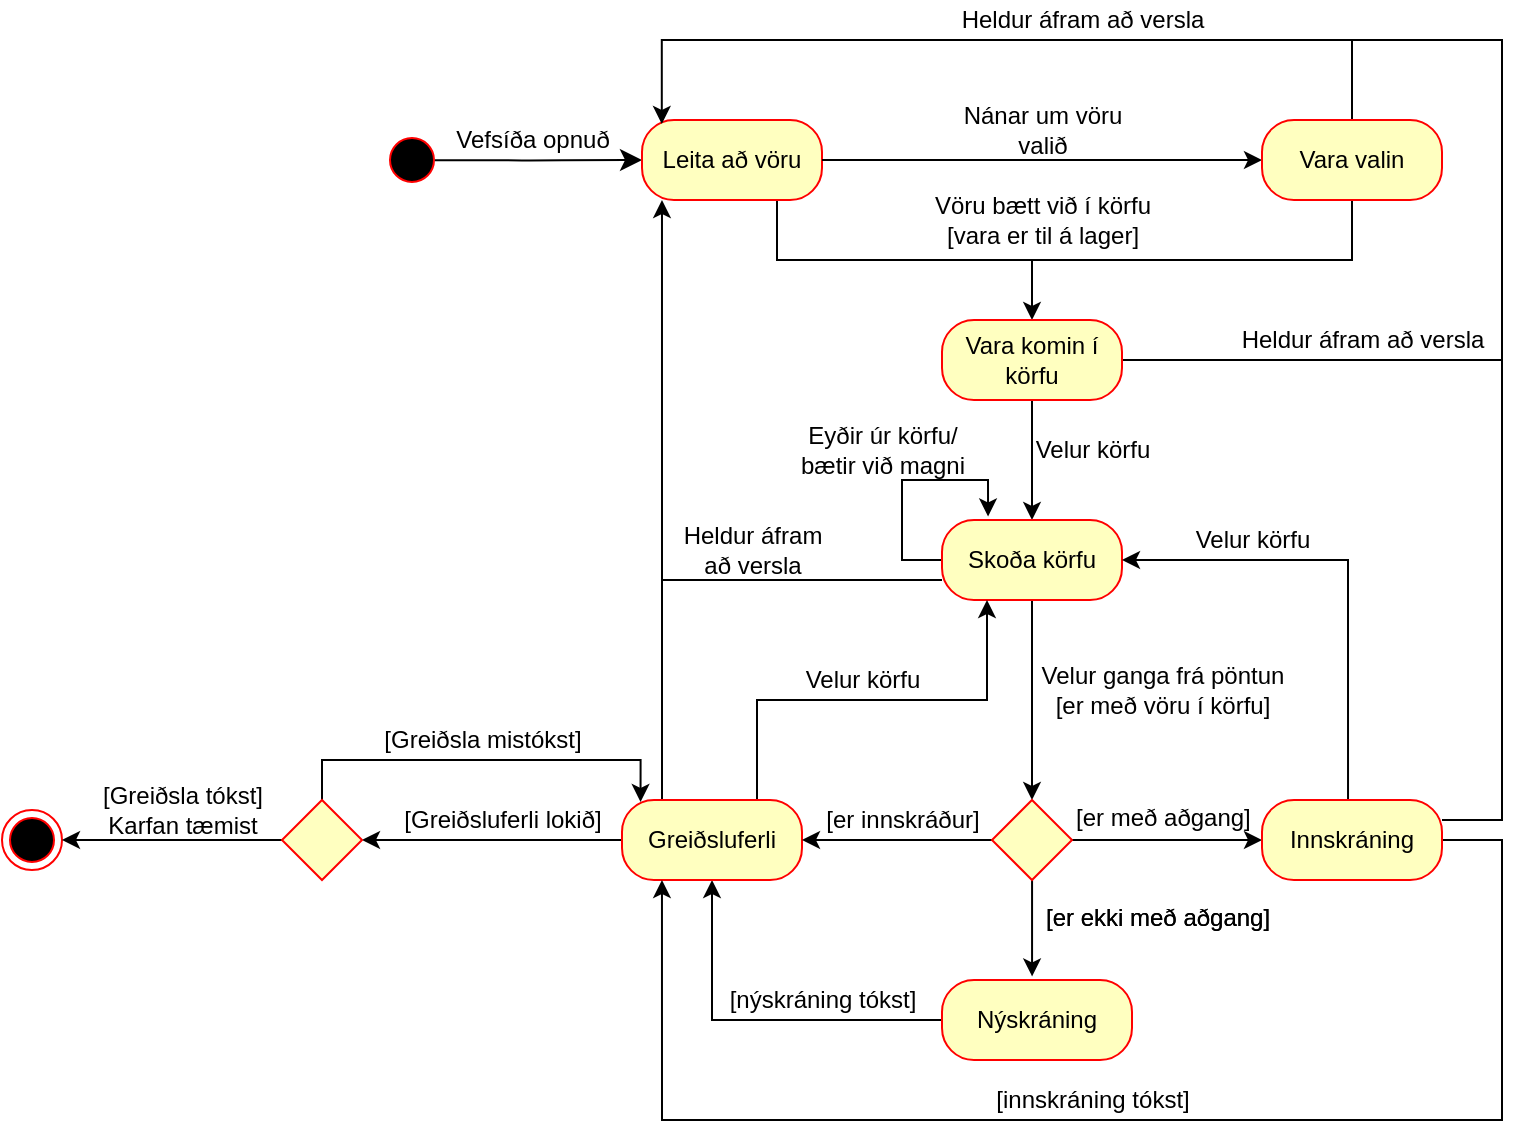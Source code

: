 <mxfile version="13.0.3"><diagram id="_IEZxLHKorb28djYc7Bz" name="Page-1"><mxGraphModel dx="1422" dy="762" grid="1" gridSize="10" guides="1" tooltips="1" connect="1" arrows="1" fold="1" page="1" pageScale="1" pageWidth="850" pageHeight="1100" math="0" shadow="0"><root><mxCell id="0"/><mxCell id="1" parent="0"/><mxCell id="EeOd57jFj85ECxLej9f_-25" style="edgeStyle=orthogonalEdgeStyle;rounded=0;orthogonalLoop=1;jettySize=auto;html=1;exitX=0;exitY=0.5;exitDx=0;exitDy=0;entryX=0.5;entryY=1;entryDx=0;entryDy=0;endArrow=classic;endFill=1;" parent="1" source="kDUYTnT3CXh8Kk5Bc74E-3" target="kDUYTnT3CXh8Kk5Bc74E-32" edge="1"><mxGeometry relative="1" as="geometry"/></mxCell><mxCell id="kDUYTnT3CXh8Kk5Bc74E-3" value="Nýskráning" style="rounded=1;whiteSpace=wrap;html=1;arcSize=40;fontColor=#000000;fillColor=#ffffc0;strokeColor=#ff0000;" parent="1" vertex="1"><mxGeometry x="540" y="630" width="95" height="40" as="geometry"/></mxCell><mxCell id="kDUYTnT3CXh8Kk5Bc74E-11" value="" style="ellipse;html=1;shape=startState;fillColor=#000000;strokeColor=#ff0000;" parent="1" vertex="1"><mxGeometry x="260" y="205" width="30" height="30" as="geometry"/></mxCell><mxCell id="kDUYTnT3CXh8Kk5Bc74E-12" value="" style="edgeStyle=orthogonalEdgeStyle;html=1;verticalAlign=bottom;endArrow=classic;endSize=8;strokeColor=#000000;entryX=0;entryY=0.5;entryDx=0;entryDy=0;exitX=0.882;exitY=0.505;exitDx=0;exitDy=0;exitPerimeter=0;endFill=1;" parent="1" source="kDUYTnT3CXh8Kk5Bc74E-11" target="kDUYTnT3CXh8Kk5Bc74E-14" edge="1"><mxGeometry relative="1" as="geometry"><mxPoint x="355" y="190" as="targetPoint"/><Array as="points"/></mxGeometry></mxCell><mxCell id="kDUYTnT3CXh8Kk5Bc74E-18" style="edgeStyle=orthogonalEdgeStyle;rounded=0;orthogonalLoop=1;jettySize=auto;html=1;entryX=0.5;entryY=0;entryDx=0;entryDy=0;endArrow=classic;endFill=1;strokeColor=#000000;exitX=0.75;exitY=1;exitDx=0;exitDy=0;" parent="1" source="kDUYTnT3CXh8Kk5Bc74E-14" target="kDUYTnT3CXh8Kk5Bc74E-19" edge="1"><mxGeometry relative="1" as="geometry"><mxPoint x="585" y="240" as="sourcePoint"/><mxPoint x="540" y="220" as="targetPoint"/></mxGeometry></mxCell><mxCell id="kDUYTnT3CXh8Kk5Bc74E-14" value="Leita að vöru" style="rounded=1;whiteSpace=wrap;html=1;arcSize=40;fontColor=#000000;fillColor=#ffffc0;strokeColor=#ff0000;" parent="1" vertex="1"><mxGeometry x="390" y="200" width="90" height="40" as="geometry"/></mxCell><mxCell id="kDUYTnT3CXh8Kk5Bc74E-24" style="edgeStyle=orthogonalEdgeStyle;rounded=0;orthogonalLoop=1;jettySize=auto;html=1;endArrow=classic;endFill=1;strokeColor=#000000;" parent="1" source="kDUYTnT3CXh8Kk5Bc74E-19" target="kDUYTnT3CXh8Kk5Bc74E-23" edge="1"><mxGeometry relative="1" as="geometry"/></mxCell><mxCell id="EeOd57jFj85ECxLej9f_-27" style="edgeStyle=orthogonalEdgeStyle;rounded=0;orthogonalLoop=1;jettySize=auto;html=1;exitX=1;exitY=0.5;exitDx=0;exitDy=0;endArrow=none;endFill=0;" parent="1" source="kDUYTnT3CXh8Kk5Bc74E-19" edge="1"><mxGeometry relative="1" as="geometry"><mxPoint x="820" y="320" as="targetPoint"/></mxGeometry></mxCell><mxCell id="kDUYTnT3CXh8Kk5Bc74E-19" value="Vara komin í körfu" style="rounded=1;whiteSpace=wrap;html=1;arcSize=40;fontColor=#000000;fillColor=#ffffc0;strokeColor=#ff0000;" parent="1" vertex="1"><mxGeometry x="540" y="300" width="90" height="40" as="geometry"/></mxCell><mxCell id="kDUYTnT3CXh8Kk5Bc74E-41" style="edgeStyle=orthogonalEdgeStyle;rounded=0;orthogonalLoop=1;jettySize=auto;html=1;entryX=0.5;entryY=0;entryDx=0;entryDy=0;endArrow=classic;endFill=1;strokeColor=#000000;" parent="1" source="kDUYTnT3CXh8Kk5Bc74E-23" target="kDUYTnT3CXh8Kk5Bc74E-40" edge="1"><mxGeometry relative="1" as="geometry"/></mxCell><mxCell id="kDUYTnT3CXh8Kk5Bc74E-60" style="edgeStyle=orthogonalEdgeStyle;rounded=0;orthogonalLoop=1;jettySize=auto;html=1;endArrow=classic;endFill=1;strokeColor=#000000;entryX=0.256;entryY=-0.044;entryDx=0;entryDy=0;entryPerimeter=0;" parent="1" source="kDUYTnT3CXh8Kk5Bc74E-23" target="kDUYTnT3CXh8Kk5Bc74E-23" edge="1"><mxGeometry relative="1" as="geometry"><mxPoint x="510" y="380.0" as="targetPoint"/><Array as="points"><mxPoint x="520" y="420"/><mxPoint x="520" y="380"/><mxPoint x="563" y="380"/></Array></mxGeometry></mxCell><mxCell id="EeOd57jFj85ECxLej9f_-19" style="edgeStyle=orthogonalEdgeStyle;rounded=0;orthogonalLoop=1;jettySize=auto;html=1;exitX=0;exitY=0.75;exitDx=0;exitDy=0;endArrow=none;endFill=0;" parent="1" source="kDUYTnT3CXh8Kk5Bc74E-23" edge="1"><mxGeometry relative="1" as="geometry"><mxPoint x="400" y="430" as="targetPoint"/><Array as="points"><mxPoint x="400" y="430"/></Array></mxGeometry></mxCell><mxCell id="kDUYTnT3CXh8Kk5Bc74E-23" value="Skoða körfu" style="rounded=1;whiteSpace=wrap;html=1;arcSize=40;fontColor=#000000;fillColor=#ffffc0;strokeColor=#ff0000;" parent="1" vertex="1"><mxGeometry x="540" y="400" width="90" height="40" as="geometry"/></mxCell><mxCell id="kDUYTnT3CXh8Kk5Bc74E-29" value="&lt;div&gt;Heldur áfram&lt;/div&gt;&lt;div&gt; að versla&lt;/div&gt;" style="text;html=1;align=center;verticalAlign=middle;resizable=0;points=[];autosize=1;" parent="1" vertex="1"><mxGeometry x="400" y="400" width="90" height="30" as="geometry"/></mxCell><mxCell id="kDUYTnT3CXh8Kk5Bc74E-31" value="&lt;div&gt;Eyðir úr körfu/&lt;/div&gt;&lt;div&gt;bætir við magni&lt;/div&gt;" style="text;html=1;align=center;verticalAlign=middle;resizable=0;points=[];autosize=1;" parent="1" vertex="1"><mxGeometry x="460" y="350" width="100" height="30" as="geometry"/></mxCell><mxCell id="kDUYTnT3CXh8Kk5Bc74E-58" style="edgeStyle=orthogonalEdgeStyle;rounded=0;orthogonalLoop=1;jettySize=auto;html=1;entryX=0.111;entryY=1;entryDx=0;entryDy=0;entryPerimeter=0;endArrow=classic;endFill=1;strokeColor=#000000;" parent="1" source="kDUYTnT3CXh8Kk5Bc74E-32" target="kDUYTnT3CXh8Kk5Bc74E-14" edge="1"><mxGeometry relative="1" as="geometry"><Array as="points"><mxPoint x="400" y="420"/><mxPoint x="400" y="420"/></Array></mxGeometry></mxCell><mxCell id="BLrVhxe_ivIgPQq9Kj60-2" style="edgeStyle=orthogonalEdgeStyle;rounded=0;orthogonalLoop=1;jettySize=auto;html=1;exitX=0.75;exitY=0;exitDx=0;exitDy=0;entryX=0.25;entryY=1;entryDx=0;entryDy=0;" edge="1" parent="1" source="kDUYTnT3CXh8Kk5Bc74E-32" target="kDUYTnT3CXh8Kk5Bc74E-23"><mxGeometry relative="1" as="geometry"/></mxCell><mxCell id="BLrVhxe_ivIgPQq9Kj60-11" style="edgeStyle=orthogonalEdgeStyle;rounded=0;orthogonalLoop=1;jettySize=auto;html=1;exitX=0;exitY=0.5;exitDx=0;exitDy=0;entryX=1;entryY=0.5;entryDx=0;entryDy=0;" edge="1" parent="1" source="kDUYTnT3CXh8Kk5Bc74E-32" target="BLrVhxe_ivIgPQq9Kj60-10"><mxGeometry relative="1" as="geometry"/></mxCell><mxCell id="kDUYTnT3CXh8Kk5Bc74E-32" value="&lt;div&gt;Greiðsluferli&lt;/div&gt;" style="rounded=1;whiteSpace=wrap;html=1;arcSize=40;fontColor=#000000;fillColor=#ffffc0;strokeColor=#ff0000;" parent="1" vertex="1"><mxGeometry x="380" y="540" width="90" height="40" as="geometry"/></mxCell><mxCell id="kDUYTnT3CXh8Kk5Bc74E-39" value="&lt;div&gt;[er innskráður]&lt;/div&gt;" style="text;html=1;align=center;verticalAlign=middle;resizable=0;points=[];autosize=1;" parent="1" vertex="1"><mxGeometry x="475" y="540" width="90" height="20" as="geometry"/></mxCell><mxCell id="kDUYTnT3CXh8Kk5Bc74E-43" style="edgeStyle=orthogonalEdgeStyle;rounded=0;orthogonalLoop=1;jettySize=auto;html=1;exitX=0;exitY=0.5;exitDx=0;exitDy=0;entryX=1;entryY=0.5;entryDx=0;entryDy=0;endArrow=classic;endFill=1;strokeColor=#000000;" parent="1" source="kDUYTnT3CXh8Kk5Bc74E-40" target="kDUYTnT3CXh8Kk5Bc74E-32" edge="1"><mxGeometry relative="1" as="geometry"/></mxCell><mxCell id="kDUYTnT3CXh8Kk5Bc74E-46" style="edgeStyle=orthogonalEdgeStyle;rounded=0;orthogonalLoop=1;jettySize=auto;html=1;endArrow=classic;endFill=1;strokeColor=#000000;" parent="1" source="kDUYTnT3CXh8Kk5Bc74E-40" target="kDUYTnT3CXh8Kk5Bc74E-45" edge="1"><mxGeometry relative="1" as="geometry"/></mxCell><mxCell id="kDUYTnT3CXh8Kk5Bc74E-48" style="edgeStyle=orthogonalEdgeStyle;rounded=0;orthogonalLoop=1;jettySize=auto;html=1;entryX=0.474;entryY=-0.045;entryDx=0;entryDy=0;entryPerimeter=0;endArrow=classic;endFill=1;strokeColor=#000000;" parent="1" source="kDUYTnT3CXh8Kk5Bc74E-40" target="kDUYTnT3CXh8Kk5Bc74E-3" edge="1"><mxGeometry relative="1" as="geometry"/></mxCell><mxCell id="kDUYTnT3CXh8Kk5Bc74E-40" value="" style="rhombus;whiteSpace=wrap;html=1;fillColor=#ffffc0;strokeColor=#ff0000;" parent="1" vertex="1"><mxGeometry x="565" y="540" width="40" height="40" as="geometry"/></mxCell><mxCell id="kDUYTnT3CXh8Kk5Bc74E-42" value="&lt;div&gt;Velur ganga frá pöntun&lt;/div&gt;&lt;div&gt; [er með vöru í körfu]&lt;/div&gt;" style="text;html=1;align=center;verticalAlign=middle;resizable=0;points=[];autosize=1;" parent="1" vertex="1"><mxGeometry x="580" y="470" width="140" height="30" as="geometry"/></mxCell><mxCell id="kDUYTnT3CXh8Kk5Bc74E-44" value="&lt;!--StartFragment--&gt;[er með aðgang]&lt;!--EndFragment--&gt;" style="text;whiteSpace=wrap;html=1;" parent="1" vertex="1"><mxGeometry x="605" y="535" width="120" height="30" as="geometry"/></mxCell><mxCell id="kDUYTnT3CXh8Kk5Bc74E-51" style="edgeStyle=orthogonalEdgeStyle;rounded=0;orthogonalLoop=1;jettySize=auto;html=1;exitX=1;exitY=0.5;exitDx=0;exitDy=0;endArrow=classic;endFill=1;strokeColor=#000000;entryX=0.222;entryY=1;entryDx=0;entryDy=0;entryPerimeter=0;" parent="1" source="kDUYTnT3CXh8Kk5Bc74E-45" target="kDUYTnT3CXh8Kk5Bc74E-32" edge="1"><mxGeometry relative="1" as="geometry"><mxPoint x="420" y="600" as="targetPoint"/><Array as="points"><mxPoint x="820" y="560"/><mxPoint x="820" y="700"/><mxPoint x="400" y="700"/></Array></mxGeometry></mxCell><mxCell id="EeOd57jFj85ECxLej9f_-4" style="edgeStyle=orthogonalEdgeStyle;rounded=0;orthogonalLoop=1;jettySize=auto;html=1;exitX=0.478;exitY=0.033;exitDx=0;exitDy=0;exitPerimeter=0;" parent="1" source="kDUYTnT3CXh8Kk5Bc74E-45" edge="1"><mxGeometry relative="1" as="geometry"><mxPoint x="630" y="420" as="targetPoint"/><Array as="points"><mxPoint x="743" y="420"/></Array></mxGeometry></mxCell><mxCell id="EeOd57jFj85ECxLej9f_-6" style="edgeStyle=orthogonalEdgeStyle;rounded=0;orthogonalLoop=1;jettySize=auto;html=1;exitX=1;exitY=0.25;exitDx=0;exitDy=0;entryX=0.11;entryY=0.05;entryDx=0;entryDy=0;entryPerimeter=0;" parent="1" source="kDUYTnT3CXh8Kk5Bc74E-45" target="kDUYTnT3CXh8Kk5Bc74E-14" edge="1"><mxGeometry relative="1" as="geometry"><mxPoint x="710" y="240" as="targetPoint"/><Array as="points"><mxPoint x="820" y="550"/><mxPoint x="820" y="160"/><mxPoint x="400" y="160"/></Array></mxGeometry></mxCell><mxCell id="kDUYTnT3CXh8Kk5Bc74E-45" value="Innskráning" style="rounded=1;whiteSpace=wrap;html=1;arcSize=40;fontColor=#000000;fillColor=#ffffc0;strokeColor=#ff0000;" parent="1" vertex="1"><mxGeometry x="700" y="540" width="90" height="40" as="geometry"/></mxCell><mxCell id="kDUYTnT3CXh8Kk5Bc74E-49" value="&lt;!--StartFragment--&gt;[er ekki með aðgang]&lt;!--EndFragment--&gt;" style="text;whiteSpace=wrap;html=1;" parent="1" vertex="1"><mxGeometry x="590" y="585" width="140" height="30" as="geometry"/></mxCell><mxCell id="kDUYTnT3CXh8Kk5Bc74E-52" value="[innskráning tókst]" style="text;html=1;align=center;verticalAlign=middle;resizable=0;points=[];autosize=1;" parent="1" vertex="1"><mxGeometry x="555" y="680" width="120" height="20" as="geometry"/></mxCell><mxCell id="kDUYTnT3CXh8Kk5Bc74E-53" value="[nýskráning tókst]" style="text;html=1;align=center;verticalAlign=middle;resizable=0;points=[];autosize=1;" parent="1" vertex="1"><mxGeometry x="425" y="630" width="110" height="20" as="geometry"/></mxCell><mxCell id="EeOd57jFj85ECxLej9f_-2" value="&lt;!--StartFragment--&gt;[er ekki með aðgang]&lt;!--EndFragment--&gt;" style="text;whiteSpace=wrap;html=1;" parent="1" vertex="1"><mxGeometry x="590" y="585" width="140" height="30" as="geometry"/></mxCell><mxCell id="EeOd57jFj85ECxLej9f_-5" value="Velur körfu" style="text;html=1;align=center;verticalAlign=middle;resizable=0;points=[];autosize=1;" parent="1" vertex="1"><mxGeometry x="660" y="400" width="70" height="20" as="geometry"/></mxCell><mxCell id="EeOd57jFj85ECxLej9f_-7" value="Heldur áfram að versla" style="text;html=1;align=center;verticalAlign=middle;resizable=0;points=[];autosize=1;" parent="1" vertex="1"><mxGeometry x="540" y="140" width="140" height="20" as="geometry"/></mxCell><mxCell id="EeOd57jFj85ECxLej9f_-9" value="Vöru bætt við í körfu&lt;br&gt;[vara er til á lager]" style="text;html=1;align=center;verticalAlign=middle;resizable=0;points=[];autosize=1;" parent="1" vertex="1"><mxGeometry x="530" y="235" width="120" height="30" as="geometry"/></mxCell><mxCell id="kDUYTnT3CXh8Kk5Bc74E-62" style="edgeStyle=orthogonalEdgeStyle;rounded=0;orthogonalLoop=1;jettySize=auto;html=1;entryX=0;entryY=0.5;entryDx=0;entryDy=0;endArrow=classic;endFill=1;strokeColor=#000000;" parent="1" source="kDUYTnT3CXh8Kk5Bc74E-14" target="kDUYTnT3CXh8Kk5Bc74E-64" edge="1"><mxGeometry relative="1" as="geometry"><mxPoint x="565" y="220" as="targetPoint"/><mxPoint x="480" y="220" as="sourcePoint"/></mxGeometry></mxCell><mxCell id="kDUYTnT3CXh8Kk5Bc74E-63" value="Nánar um vöru&lt;br&gt;valið" style="text;html=1;align=center;verticalAlign=middle;resizable=0;points=[];autosize=1;" parent="1" vertex="1"><mxGeometry x="540" y="190" width="100" height="30" as="geometry"/></mxCell><mxCell id="EeOd57jFj85ECxLej9f_-14" style="edgeStyle=orthogonalEdgeStyle;rounded=0;orthogonalLoop=1;jettySize=auto;html=1;exitX=0.5;exitY=1;exitDx=0;exitDy=0;endArrow=none;endFill=0;" parent="1" source="kDUYTnT3CXh8Kk5Bc74E-64" edge="1"><mxGeometry relative="1" as="geometry"><mxPoint x="580" y="270" as="targetPoint"/><Array as="points"><mxPoint x="745" y="270"/></Array></mxGeometry></mxCell><mxCell id="EeOd57jFj85ECxLej9f_-16" style="edgeStyle=orthogonalEdgeStyle;rounded=0;orthogonalLoop=1;jettySize=auto;html=1;exitX=0.5;exitY=0;exitDx=0;exitDy=0;endArrow=none;endFill=0;" parent="1" source="kDUYTnT3CXh8Kk5Bc74E-64" edge="1"><mxGeometry relative="1" as="geometry"><mxPoint x="745" y="160" as="targetPoint"/></mxGeometry></mxCell><mxCell id="kDUYTnT3CXh8Kk5Bc74E-64" value="Vara valin" style="rounded=1;whiteSpace=wrap;html=1;arcSize=40;fontColor=#000000;fillColor=#ffffc0;strokeColor=#ff0000;" parent="1" vertex="1"><mxGeometry x="700" y="200" width="90" height="40" as="geometry"/></mxCell><mxCell id="EeOd57jFj85ECxLej9f_-17" value="Heldur áfram að versla" style="text;html=1;align=center;verticalAlign=middle;resizable=0;points=[];autosize=1;" parent="1" vertex="1"><mxGeometry x="680" y="300" width="140" height="20" as="geometry"/></mxCell><mxCell id="EeOd57jFj85ECxLej9f_-28" value="Vefsíða opnuð" style="text;html=1;align=center;verticalAlign=middle;resizable=0;points=[];autosize=1;" parent="1" vertex="1"><mxGeometry x="290" y="200" width="90" height="20" as="geometry"/></mxCell><mxCell id="BLrVhxe_ivIgPQq9Kj60-1" value="Velur körfu" style="text;html=1;align=center;verticalAlign=middle;resizable=0;points=[];autosize=1;" vertex="1" parent="1"><mxGeometry x="580" y="355" width="70" height="20" as="geometry"/></mxCell><mxCell id="BLrVhxe_ivIgPQq9Kj60-3" value="Velur körfu" style="text;html=1;align=center;verticalAlign=middle;resizable=0;points=[];autosize=1;" vertex="1" parent="1"><mxGeometry x="465" y="470" width="70" height="20" as="geometry"/></mxCell><mxCell id="BLrVhxe_ivIgPQq9Kj60-4" value="" style="ellipse;html=1;shape=endState;fillColor=#000000;strokeColor=#ff0000;" vertex="1" parent="1"><mxGeometry x="70" y="545" width="30" height="30" as="geometry"/></mxCell><mxCell id="BLrVhxe_ivIgPQq9Kj60-7" value="[Greiðsla tókst]&lt;br&gt;Karfan tæmist" style="text;html=1;align=center;verticalAlign=middle;resizable=0;points=[];autosize=1;" vertex="1" parent="1"><mxGeometry x="110" y="530" width="100" height="30" as="geometry"/></mxCell><mxCell id="BLrVhxe_ivIgPQq9Kj60-13" style="edgeStyle=orthogonalEdgeStyle;rounded=0;orthogonalLoop=1;jettySize=auto;html=1;exitX=0;exitY=0.5;exitDx=0;exitDy=0;entryX=1;entryY=0.5;entryDx=0;entryDy=0;" edge="1" parent="1" source="BLrVhxe_ivIgPQq9Kj60-10" target="BLrVhxe_ivIgPQq9Kj60-4"><mxGeometry relative="1" as="geometry"/></mxCell><mxCell id="BLrVhxe_ivIgPQq9Kj60-14" style="edgeStyle=orthogonalEdgeStyle;rounded=0;orthogonalLoop=1;jettySize=auto;html=1;exitX=0.5;exitY=0;exitDx=0;exitDy=0;entryX=0.103;entryY=0.025;entryDx=0;entryDy=0;entryPerimeter=0;" edge="1" parent="1" source="BLrVhxe_ivIgPQq9Kj60-10" target="kDUYTnT3CXh8Kk5Bc74E-32"><mxGeometry relative="1" as="geometry"/></mxCell><mxCell id="BLrVhxe_ivIgPQq9Kj60-10" value="" style="rhombus;whiteSpace=wrap;html=1;fillColor=#ffffc0;strokeColor=#ff0000;" vertex="1" parent="1"><mxGeometry x="210" y="540" width="40" height="40" as="geometry"/></mxCell><mxCell id="BLrVhxe_ivIgPQq9Kj60-12" value="[Greiðsluferli lokið]" style="text;html=1;align=center;verticalAlign=middle;resizable=0;points=[];autosize=1;" vertex="1" parent="1"><mxGeometry x="260" y="540" width="120" height="20" as="geometry"/></mxCell><mxCell id="BLrVhxe_ivIgPQq9Kj60-16" value="[Greiðsla mistókst]" style="text;html=1;align=center;verticalAlign=middle;resizable=0;points=[];autosize=1;" vertex="1" parent="1"><mxGeometry x="250" y="500" width="120" height="20" as="geometry"/></mxCell></root></mxGraphModel></diagram></mxfile>